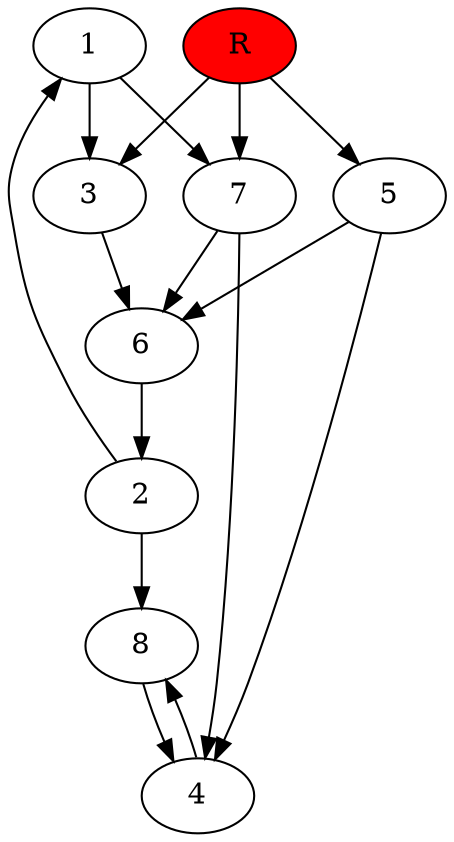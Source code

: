 digraph prb81138 {
	1
	2
	3
	4
	5
	6
	7
	8
	R [fillcolor="#ff0000" style=filled]
	1 -> 3
	1 -> 7
	2 -> 1
	2 -> 8
	3 -> 6
	4 -> 8
	5 -> 4
	5 -> 6
	6 -> 2
	7 -> 4
	7 -> 6
	8 -> 4
	R -> 3
	R -> 5
	R -> 7
}
